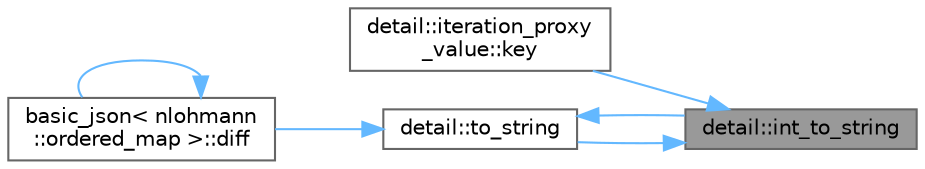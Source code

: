 digraph "detail::int_to_string"
{
 // INTERACTIVE_SVG=YES
 // LATEX_PDF_SIZE
  bgcolor="transparent";
  edge [fontname=Helvetica,fontsize=10,labelfontname=Helvetica,labelfontsize=10];
  node [fontname=Helvetica,fontsize=10,shape=box,height=0.2,width=0.4];
  rankdir="RL";
  Node1 [id="Node000001",label="detail::int_to_string",height=0.2,width=0.4,color="gray40", fillcolor="grey60", style="filled", fontcolor="black",tooltip=" "];
  Node1 -> Node2 [id="edge1_Node000001_Node000002",dir="back",color="steelblue1",style="solid",tooltip=" "];
  Node2 [id="Node000002",label="detail::iteration_proxy\l_value::key",height=0.2,width=0.4,color="grey40", fillcolor="white", style="filled",URL="$classdetail_1_1iteration__proxy__value.html#ad12633bc0d3ac7a651381b174a7914ee",tooltip="return key of the iterator"];
  Node1 -> Node3 [id="edge2_Node000001_Node000003",dir="back",color="steelblue1",style="solid",tooltip=" "];
  Node3 [id="Node000003",label="detail::to_string",height=0.2,width=0.4,color="grey40", fillcolor="white", style="filled",URL="$namespacedetail.html#a9bbdd7186f0615ca14f4f79fc41f013c",tooltip=" "];
  Node3 -> Node4 [id="edge3_Node000003_Node000004",dir="back",color="steelblue1",style="solid",tooltip=" "];
  Node4 [id="Node000004",label="basic_json\< nlohmann\l::ordered_map \>::diff",height=0.2,width=0.4,color="grey40", fillcolor="white", style="filled",URL="$classbasic__json.html#a940e724a2e8d5400ab772eb22af0387c",tooltip=" "];
  Node4 -> Node4 [id="edge4_Node000004_Node000004",dir="back",color="steelblue1",style="solid",tooltip=" "];
  Node3 -> Node1 [id="edge5_Node000003_Node000001",dir="back",color="steelblue1",style="solid",tooltip=" "];
}

